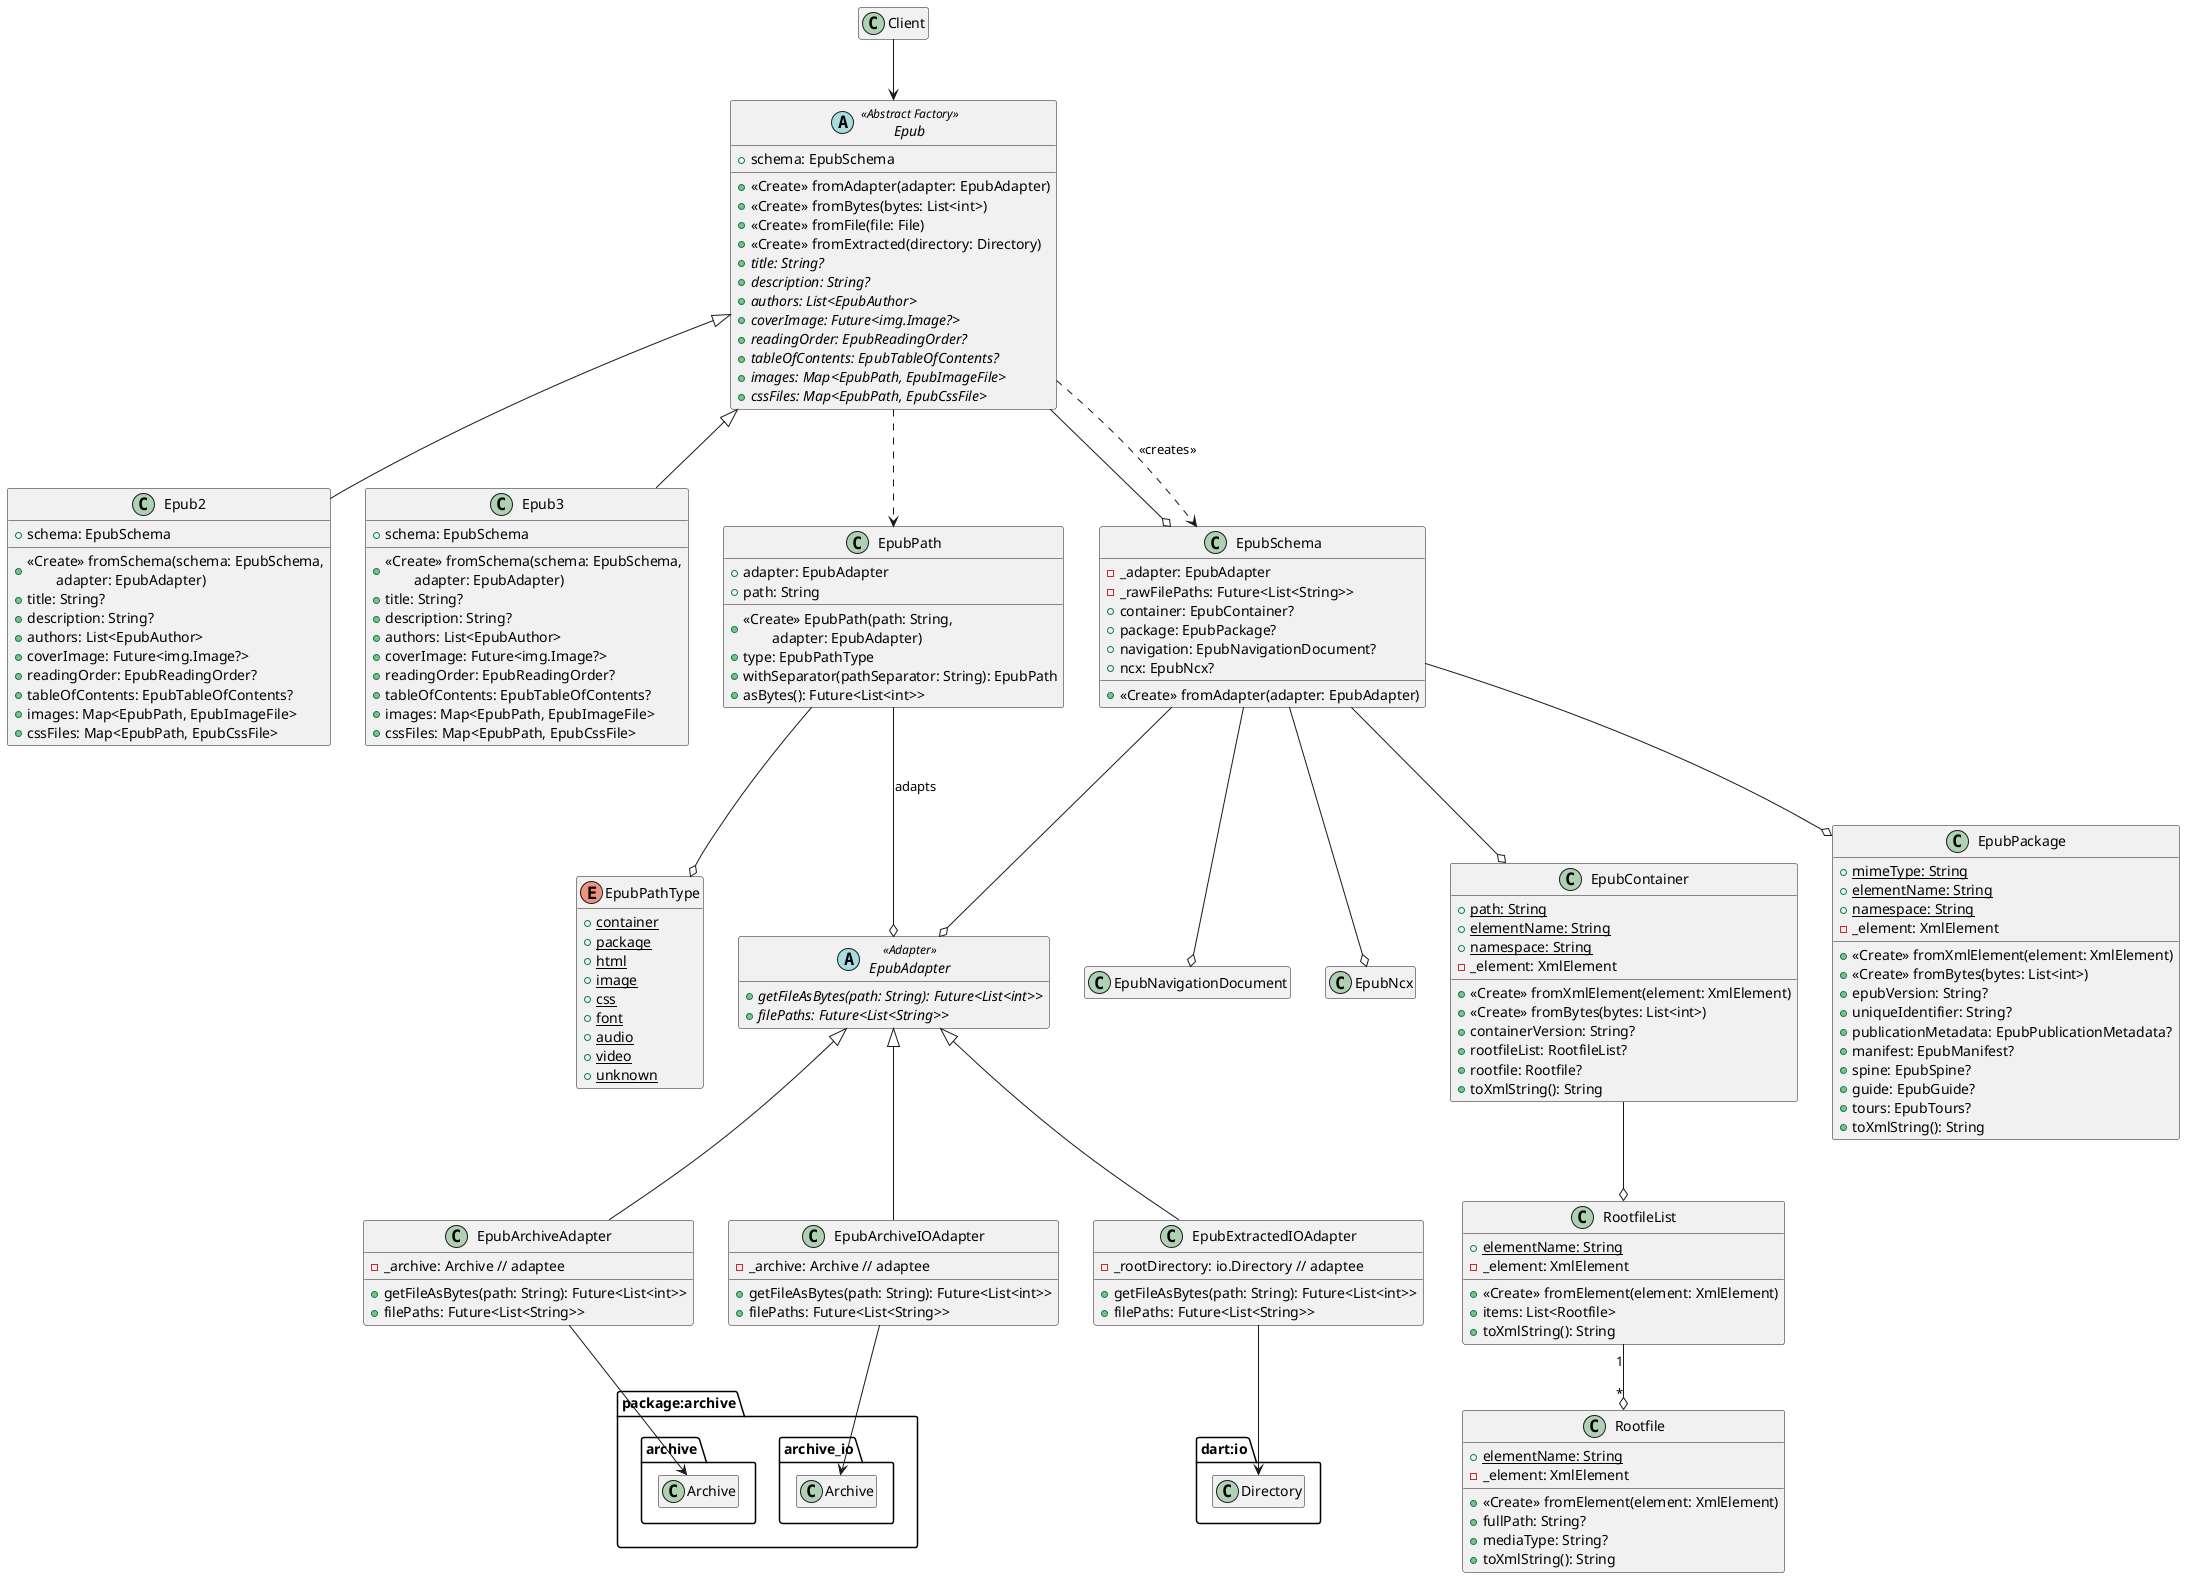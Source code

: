 @startuml PrototypeDesignClassDiagram
'skinparam linetype ortho
'skinparam backgroundColor transparent
'skinparam handwritten true
'skinparam monochrome true
'left to right direction
skinparam sequenceMessageAlign direction
hide empty members
hide empty description
'skinparam classAttributeIconSize 0
'skinparam style strictuml
'skinparam groupInheritance 4

class Client

'Convert Epub to abstract
abstract Epub <<Abstract Factory>> {
    +schema: EpubSchema
    +<<Create>> fromAdapter(adapter: EpubAdapter)
    +<<Create>> fromBytes(bytes: List<int>)
    +<<Create>> fromFile(file: File)
    +<<Create>> fromExtracted(directory: Directory)
    +{abstract} {method} title: String?
    +{abstract} {method} description: String?
    +{abstract} {method} authors: List<EpubAuthor>
    +{abstract} {method} coverImage: Future<img.Image?>
    +{abstract} {method} readingOrder: EpubReadingOrder?
    +{abstract} {method} tableOfContents: EpubTableOfContents?
    +{abstract} {method} images: Map<EpubPath, EpubImageFile>
    +{abstract} {method} cssFiles: Map<EpubPath, EpubCssFile>
}

class Epub2 extends Epub {
    +schema: EpubSchema
    +<<Create>> fromSchema(schema: EpubSchema,\n\tadapter: EpubAdapter)
    +{method} title: String?
    +{method} description: String?
    +{method} authors: List<EpubAuthor>
    +{method} coverImage: Future<img.Image?>
    +{method} readingOrder: EpubReadingOrder?
    +{method} tableOfContents: EpubTableOfContents?
    +{method} images: Map<EpubPath, EpubImageFile>
    +{method} cssFiles: Map<EpubPath, EpubCssFile>
}

class Epub3 extends Epub {
    +schema: EpubSchema
    +<<Create>> fromSchema(schema: EpubSchema,\n\tadapter: EpubAdapter)
    +{method} title: String?
    +{method} description: String?
    +{method} authors: List<EpubAuthor>
    +{method} coverImage: Future<img.Image?>
    +{method} readingOrder: EpubReadingOrder?
    +{method} tableOfContents: EpubTableOfContents?
    +{method} images: Map<EpubPath, EpubImageFile>
    +{method} cssFiles: Map<EpubPath, EpubCssFile>
}

enum EpubPathType {
    +{static} {field} container
    +{static} {field} package
    +{static} {field} html
    +{static} {field} image
    +{static} {field} css
    +{static} {field} font
    +{static} {field} audio
    +{static} {field} video
    +{static} {field} unknown
}

class EpubPath {
    +adapter: EpubAdapter
    +path: String
    +<<Create>> EpubPath(path: String,\n\tadapter: EpubAdapter)
    +{method} type: EpubPathType
    +withSeparator(pathSeparator: String): EpubPath
    +asBytes(): Future<List<int>>
}
EpubPath --o EpubPathType
Epub ..> EpubPath

Client --> Epub

'DATA ACCESS ADAPTER

abstract EpubAdapter <<Adapter>> {
    +{abstract} getFileAsBytes(path: String): Future<List<int>>
    +{abstract} {method} filePaths: Future<List<String>>
}
EpubPath --o EpubAdapter : adapts

package "package:archive" as archive {
    namespace archive.archive {
        class Archive
    }

    namespace archive.archive_io {
        class Archive
    }
}

class EpubArchiveAdapter extends EpubAdapter {
    -_archive: Archive // adaptee
    +getFileAsBytes(path: String): Future<List<int>>
    +{method} filePaths: Future<List<String>>
}
EpubArchiveAdapter --> archive.archive.Archive
class EpubArchiveIOAdapter extends EpubAdapter {
    -_archive: Archive // adaptee
    +getFileAsBytes(path: String): Future<List<int>>
    +{method} filePaths: Future<List<String>>
}
EpubArchiveIOAdapter --> archive.archive_io.Archive

class EpubExtractedIOAdapter extends EpubAdapter {
    -_rootDirectory: io.Directory // adaptee
    +getFileAsBytes(path: String): Future<List<int>>
    +{method} filePaths: Future<List<String>>
}
EpubExtractedIOAdapter --> "dart:io.Directory"

'EPUB SCHEMA

class EpubSchema {
    -_adapter: EpubAdapter
    -_rawFilePaths: Future<List<String>>
    +container: EpubContainer?
    +package: EpubPackage?
    +navigation: EpubNavigationDocument?
    +ncx: EpubNcx?
    +<<Create>> fromAdapter(adapter: EpubAdapter)
}
EpubSchema --o EpubAdapter
class EpubNavigationDocument
class EpubNcx
EpubSchema --o EpubNavigationDocument
EpubSchema --o EpubNcx

Epub --o EpubSchema
Epub ..> EpubSchema : <<creates>>

class EpubContainer {
    +{static} path: String
    +{static} elementName: String
    +{static} namespace: String
    -_element: XmlElement
    +<<Create>> fromXmlElement(element: XmlElement)
    +<<Create>> fromBytes(bytes: List<int>)
    +{method} containerVersion: String?
    +{method} rootfileList: RootfileList?
    +{method} rootfile: Rootfile?
    +toXmlString(): String
}
EpubSchema --o EpubContainer

class RootfileList {
    +{static} elementName: String
    -_element: XmlElement
    +<<Create>> fromElement(element: XmlElement)
    +{method} items: List<Rootfile>
    +toXmlString(): String
}
EpubContainer --o RootfileList

class Rootfile {
    +{static} elementName: String
    -_element: XmlElement
    +<<Create>> fromElement(element: XmlElement)
    +{method} fullPath: String?
    +{method} mediaType: String?
    +toXmlString(): String
}
RootfileList "1" --o "*" Rootfile

class "EpubPackage" as EpubPackage {
    +{static} mimeType: String
    +{static} elementName: String
    +{static} namespace: String
    -_element: XmlElement
    +<<Create>> fromXmlElement(element: XmlElement)
    +<<Create>> fromBytes(bytes: List<int>)
    +{method} epubVersion: String?
    +{method} uniqueIdentifier: String?
    +{method} publicationMetadata: EpubPublicationMetadata?
    +{method} manifest: EpubManifest?
    +{method} spine: EpubSpine?
    +{method} guide: EpubGuide?
    +{method} tours: EpubTours?
    +toXmlString(): String
}
EpubSchema --o EpubPackage

@enduml